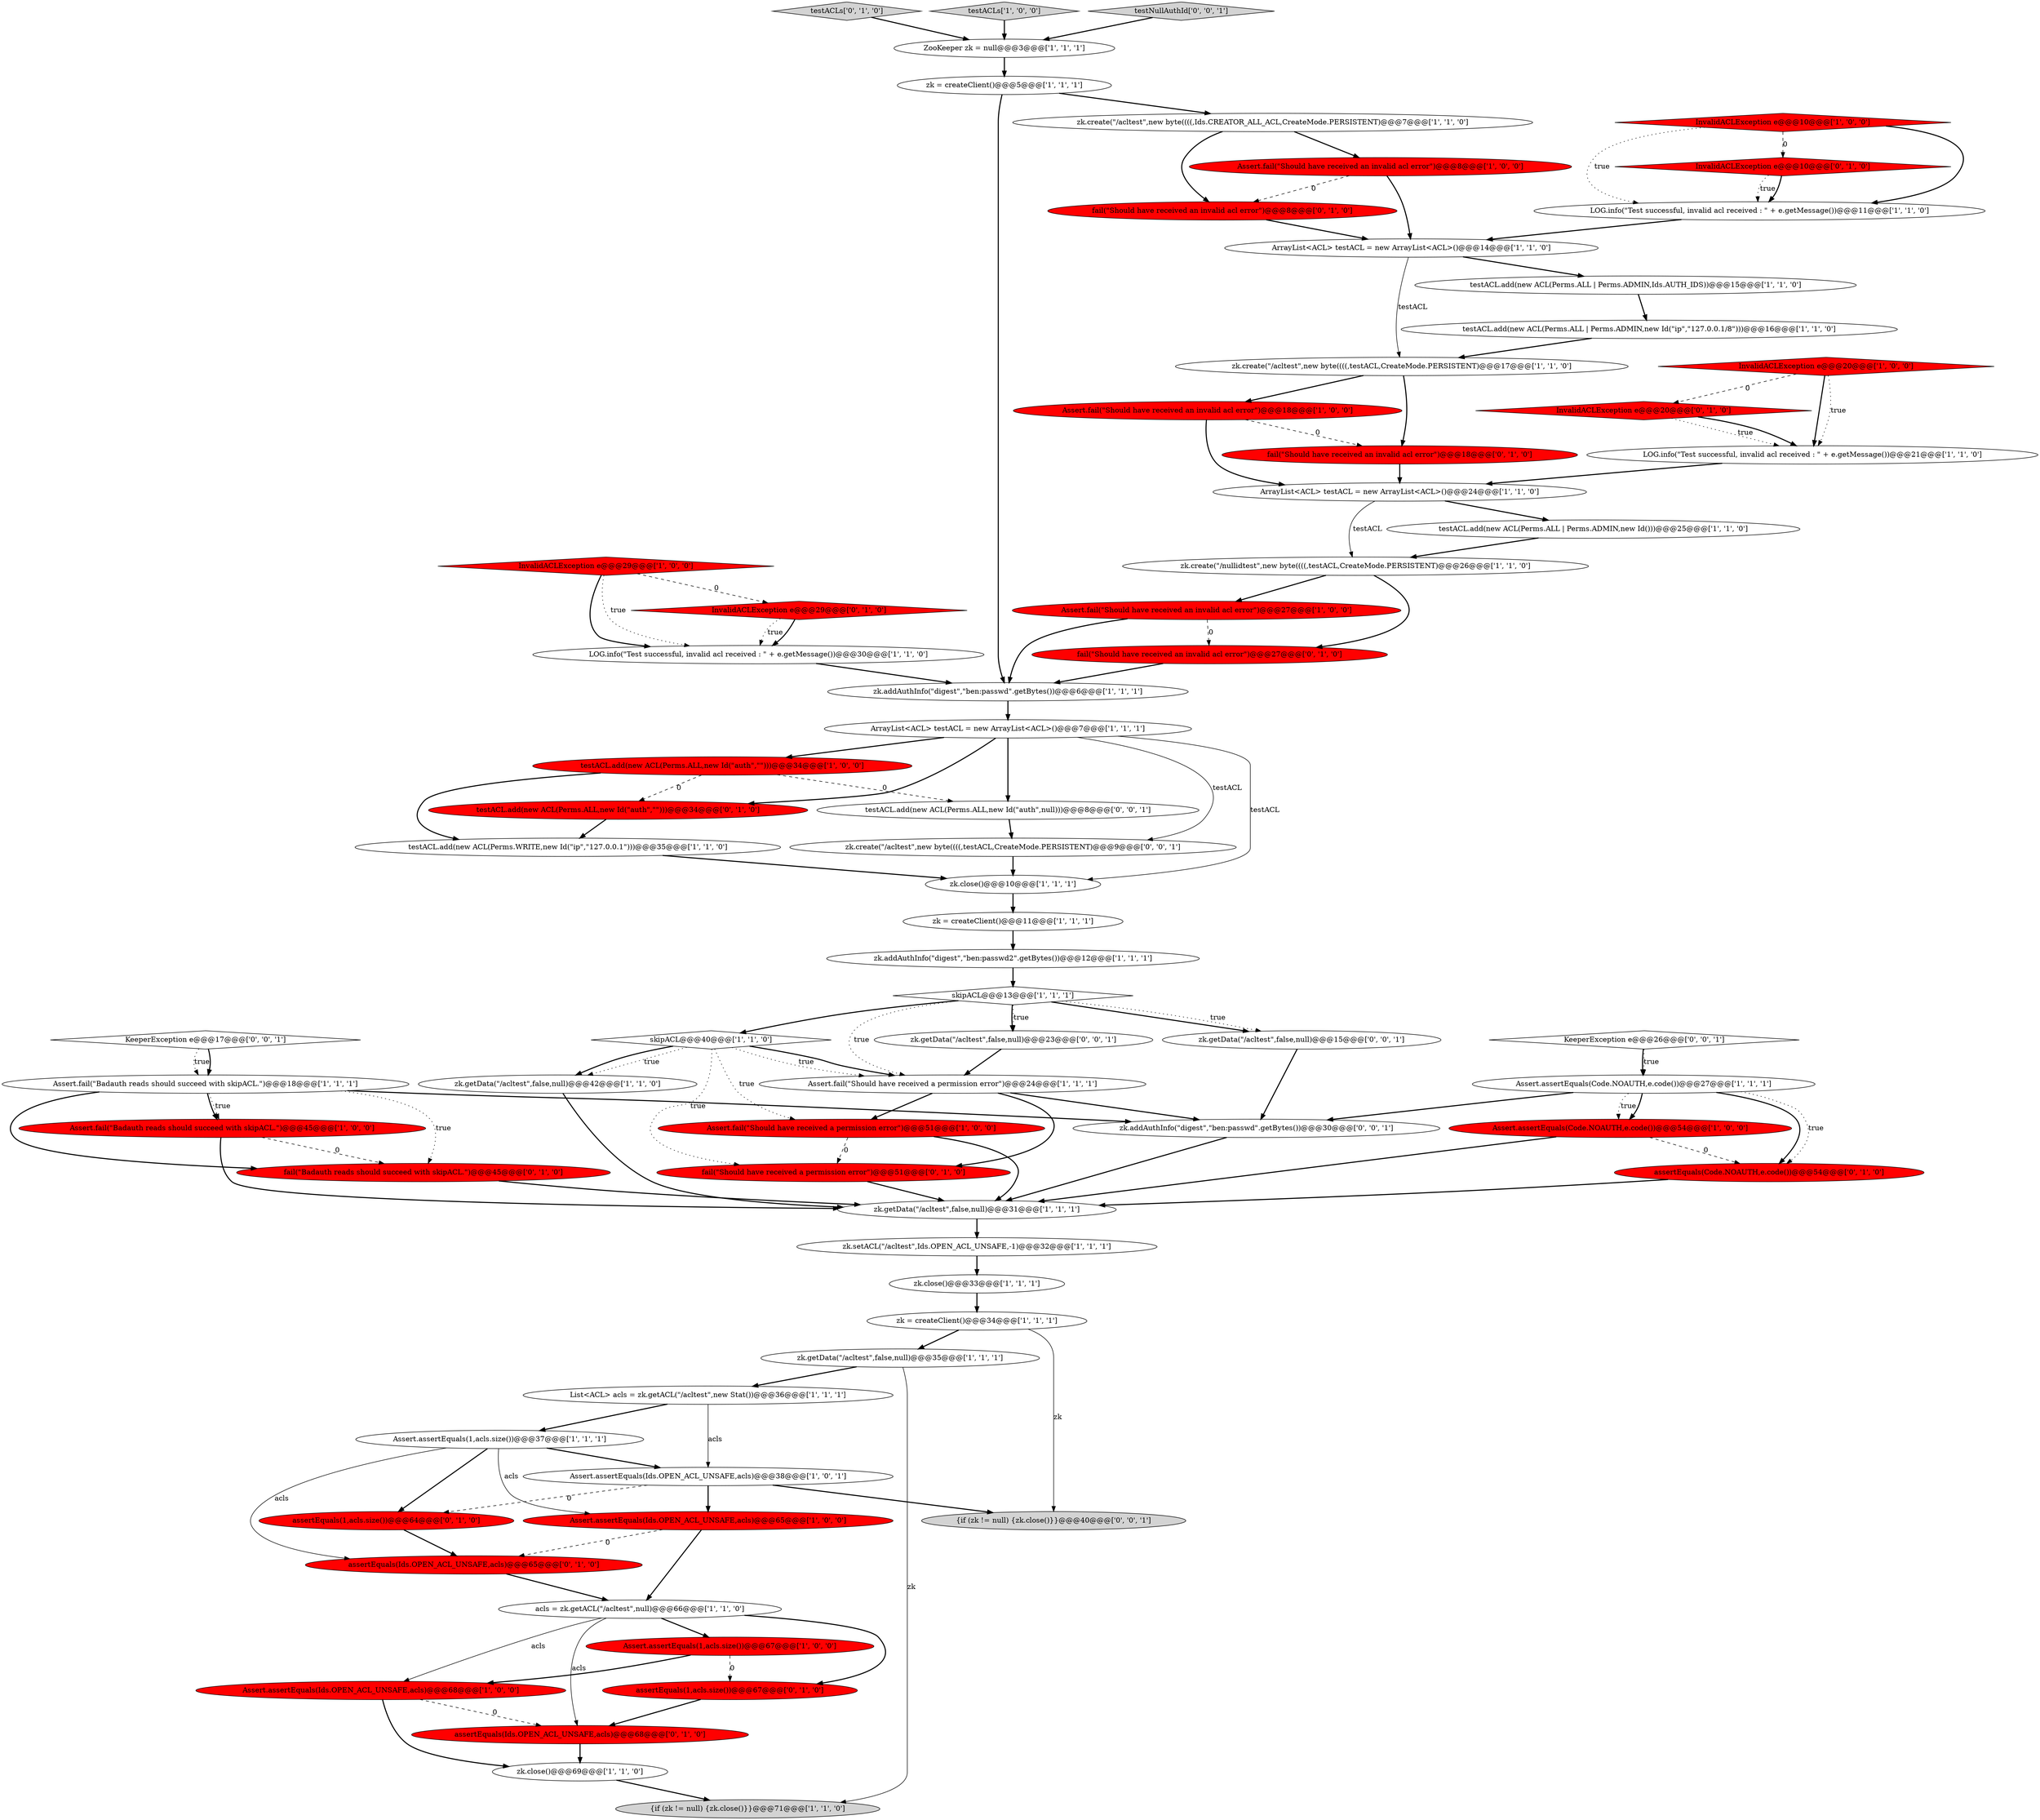 digraph {
50 [style = filled, label = "InvalidACLException e@@@10@@@['0', '1', '0']", fillcolor = red, shape = diamond image = "AAA1AAABBB2BBB"];
3 [style = filled, label = "ArrayList<ACL> testACL = new ArrayList<ACL>()@@@24@@@['1', '1', '0']", fillcolor = white, shape = ellipse image = "AAA0AAABBB1BBB"];
44 [style = filled, label = "Assert.fail(\"Badauth reads should succeed with skipACL.\")@@@18@@@['1', '1', '1']", fillcolor = white, shape = ellipse image = "AAA0AAABBB1BBB"];
16 [style = filled, label = "testACL.add(new ACL(Perms.WRITE,new Id(\"ip\",\"127.0.0.1\")))@@@35@@@['1', '1', '0']", fillcolor = white, shape = ellipse image = "AAA0AAABBB1BBB"];
59 [style = filled, label = "fail(\"Badauth reads should succeed with skipACL.\")@@@45@@@['0', '1', '0']", fillcolor = red, shape = ellipse image = "AAA1AAABBB2BBB"];
1 [style = filled, label = "Assert.assertEquals(1,acls.size())@@@67@@@['1', '0', '0']", fillcolor = red, shape = ellipse image = "AAA1AAABBB1BBB"];
49 [style = filled, label = "ArrayList<ACL> testACL = new ArrayList<ACL>()@@@14@@@['1', '1', '0']", fillcolor = white, shape = ellipse image = "AAA0AAABBB1BBB"];
22 [style = filled, label = "skipACL@@@13@@@['1', '1', '1']", fillcolor = white, shape = diamond image = "AAA0AAABBB1BBB"];
39 [style = filled, label = "testACL.add(new ACL(Perms.ALL | Perms.ADMIN,Ids.AUTH_IDS))@@@15@@@['1', '1', '0']", fillcolor = white, shape = ellipse image = "AAA0AAABBB1BBB"];
46 [style = filled, label = "LOG.info(\"Test successful, invalid acl received : \" + e.getMessage())@@@30@@@['1', '1', '0']", fillcolor = white, shape = ellipse image = "AAA0AAABBB1BBB"];
33 [style = filled, label = "zk.close()@@@69@@@['1', '1', '0']", fillcolor = white, shape = ellipse image = "AAA0AAABBB1BBB"];
42 [style = filled, label = "Assert.assertEquals(Ids.OPEN_ACL_UNSAFE,acls)@@@38@@@['1', '0', '1']", fillcolor = white, shape = ellipse image = "AAA0AAABBB1BBB"];
4 [style = filled, label = "testACL.add(new ACL(Perms.ALL | Perms.ADMIN,new Id(\"ip\",\"127.0.0.1/8\")))@@@16@@@['1', '1', '0']", fillcolor = white, shape = ellipse image = "AAA0AAABBB1BBB"];
29 [style = filled, label = "zk.addAuthInfo(\"digest\",\"ben:passwd\".getBytes())@@@6@@@['1', '1', '1']", fillcolor = white, shape = ellipse image = "AAA0AAABBB1BBB"];
14 [style = filled, label = "zk = createClient()@@@11@@@['1', '1', '1']", fillcolor = white, shape = ellipse image = "AAA0AAABBB1BBB"];
17 [style = filled, label = "zk.setACL(\"/acltest\",Ids.OPEN_ACL_UNSAFE,-1)@@@32@@@['1', '1', '1']", fillcolor = white, shape = ellipse image = "AAA0AAABBB1BBB"];
58 [style = filled, label = "fail(\"Should have received an invalid acl error\")@@@18@@@['0', '1', '0']", fillcolor = red, shape = ellipse image = "AAA1AAABBB2BBB"];
0 [style = filled, label = "zk = createClient()@@@34@@@['1', '1', '1']", fillcolor = white, shape = ellipse image = "AAA0AAABBB1BBB"];
6 [style = filled, label = "zk.getData(\"/acltest\",false,null)@@@42@@@['1', '1', '0']", fillcolor = white, shape = ellipse image = "AAA0AAABBB1BBB"];
18 [style = filled, label = "InvalidACLException e@@@20@@@['1', '0', '0']", fillcolor = red, shape = diamond image = "AAA1AAABBB1BBB"];
36 [style = filled, label = "testACL.add(new ACL(Perms.ALL | Perms.ADMIN,new Id()))@@@25@@@['1', '1', '0']", fillcolor = white, shape = ellipse image = "AAA0AAABBB1BBB"];
35 [style = filled, label = "LOG.info(\"Test successful, invalid acl received : \" + e.getMessage())@@@11@@@['1', '1', '0']", fillcolor = white, shape = ellipse image = "AAA0AAABBB1BBB"];
10 [style = filled, label = "zk.getData(\"/acltest\",false,null)@@@31@@@['1', '1', '1']", fillcolor = white, shape = ellipse image = "AAA0AAABBB1BBB"];
27 [style = filled, label = "InvalidACLException e@@@29@@@['1', '0', '0']", fillcolor = red, shape = diamond image = "AAA1AAABBB1BBB"];
38 [style = filled, label = "ArrayList<ACL> testACL = new ArrayList<ACL>()@@@7@@@['1', '1', '1']", fillcolor = white, shape = ellipse image = "AAA0AAABBB1BBB"];
73 [style = filled, label = "zk.addAuthInfo(\"digest\",\"ben:passwd\".getBytes())@@@30@@@['0', '0', '1']", fillcolor = white, shape = ellipse image = "AAA0AAABBB3BBB"];
62 [style = filled, label = "assertEquals(1,acls.size())@@@64@@@['0', '1', '0']", fillcolor = red, shape = ellipse image = "AAA1AAABBB2BBB"];
24 [style = filled, label = "Assert.fail(\"Badauth reads should succeed with skipACL.\")@@@45@@@['1', '0', '0']", fillcolor = red, shape = ellipse image = "AAA1AAABBB1BBB"];
67 [style = filled, label = "testACL.add(new ACL(Perms.ALL,new Id(\"auth\",null)))@@@8@@@['0', '0', '1']", fillcolor = white, shape = ellipse image = "AAA0AAABBB3BBB"];
28 [style = filled, label = "zk.create(\"/acltest\",new byte((((,testACL,CreateMode.PERSISTENT)@@@17@@@['1', '1', '0']", fillcolor = white, shape = ellipse image = "AAA0AAABBB1BBB"];
66 [style = filled, label = "zk.create(\"/acltest\",new byte((((,testACL,CreateMode.PERSISTENT)@@@9@@@['0', '0', '1']", fillcolor = white, shape = ellipse image = "AAA0AAABBB3BBB"];
72 [style = filled, label = "zk.getData(\"/acltest\",false,null)@@@23@@@['0', '0', '1']", fillcolor = white, shape = ellipse image = "AAA0AAABBB3BBB"];
47 [style = filled, label = "Assert.fail(\"Should have received a permission error\")@@@51@@@['1', '0', '0']", fillcolor = red, shape = ellipse image = "AAA1AAABBB1BBB"];
48 [style = filled, label = "zk.close()@@@33@@@['1', '1', '1']", fillcolor = white, shape = ellipse image = "AAA0AAABBB1BBB"];
41 [style = filled, label = "Assert.assertEquals(1,acls.size())@@@37@@@['1', '1', '1']", fillcolor = white, shape = ellipse image = "AAA0AAABBB1BBB"];
2 [style = filled, label = "zk.getData(\"/acltest\",false,null)@@@35@@@['1', '1', '1']", fillcolor = white, shape = ellipse image = "AAA0AAABBB1BBB"];
54 [style = filled, label = "assertEquals(Code.NOAUTH,e.code())@@@54@@@['0', '1', '0']", fillcolor = red, shape = ellipse image = "AAA1AAABBB2BBB"];
57 [style = filled, label = "testACLs['0', '1', '0']", fillcolor = lightgray, shape = diamond image = "AAA0AAABBB2BBB"];
9 [style = filled, label = "{if (zk != null) {zk.close()}}@@@71@@@['1', '1', '0']", fillcolor = lightgray, shape = ellipse image = "AAA0AAABBB1BBB"];
43 [style = filled, label = "zk = createClient()@@@5@@@['1', '1', '1']", fillcolor = white, shape = ellipse image = "AAA0AAABBB1BBB"];
12 [style = filled, label = "Assert.fail(\"Should have received an invalid acl error\")@@@8@@@['1', '0', '0']", fillcolor = red, shape = ellipse image = "AAA1AAABBB1BBB"];
30 [style = filled, label = "Assert.assertEquals(Ids.OPEN_ACL_UNSAFE,acls)@@@65@@@['1', '0', '0']", fillcolor = red, shape = ellipse image = "AAA1AAABBB1BBB"];
34 [style = filled, label = "ZooKeeper zk = null@@@3@@@['1', '1', '1']", fillcolor = white, shape = ellipse image = "AAA0AAABBB1BBB"];
71 [style = filled, label = "zk.getData(\"/acltest\",false,null)@@@15@@@['0', '0', '1']", fillcolor = white, shape = ellipse image = "AAA0AAABBB3BBB"];
7 [style = filled, label = "testACLs['1', '0', '0']", fillcolor = lightgray, shape = diamond image = "AAA0AAABBB1BBB"];
25 [style = filled, label = "skipACL@@@40@@@['1', '1', '0']", fillcolor = white, shape = diamond image = "AAA0AAABBB1BBB"];
60 [style = filled, label = "assertEquals(1,acls.size())@@@67@@@['0', '1', '0']", fillcolor = red, shape = ellipse image = "AAA1AAABBB2BBB"];
37 [style = filled, label = "acls = zk.getACL(\"/acltest\",null)@@@66@@@['1', '1', '0']", fillcolor = white, shape = ellipse image = "AAA0AAABBB1BBB"];
11 [style = filled, label = "List<ACL> acls = zk.getACL(\"/acltest\",new Stat())@@@36@@@['1', '1', '1']", fillcolor = white, shape = ellipse image = "AAA0AAABBB1BBB"];
32 [style = filled, label = "Assert.assertEquals(Ids.OPEN_ACL_UNSAFE,acls)@@@68@@@['1', '0', '0']", fillcolor = red, shape = ellipse image = "AAA1AAABBB1BBB"];
45 [style = filled, label = "Assert.fail(\"Should have received an invalid acl error\")@@@18@@@['1', '0', '0']", fillcolor = red, shape = ellipse image = "AAA1AAABBB1BBB"];
23 [style = filled, label = "Assert.assertEquals(Code.NOAUTH,e.code())@@@54@@@['1', '0', '0']", fillcolor = red, shape = ellipse image = "AAA1AAABBB1BBB"];
15 [style = filled, label = "Assert.assertEquals(Code.NOAUTH,e.code())@@@27@@@['1', '1', '1']", fillcolor = white, shape = ellipse image = "AAA0AAABBB1BBB"];
13 [style = filled, label = "Assert.fail(\"Should have received an invalid acl error\")@@@27@@@['1', '0', '0']", fillcolor = red, shape = ellipse image = "AAA1AAABBB1BBB"];
51 [style = filled, label = "testACL.add(new ACL(Perms.ALL,new Id(\"auth\",\"\")))@@@34@@@['0', '1', '0']", fillcolor = red, shape = ellipse image = "AAA1AAABBB2BBB"];
20 [style = filled, label = "zk.addAuthInfo(\"digest\",\"ben:passwd2\".getBytes())@@@12@@@['1', '1', '1']", fillcolor = white, shape = ellipse image = "AAA0AAABBB1BBB"];
52 [style = filled, label = "assertEquals(Ids.OPEN_ACL_UNSAFE,acls)@@@65@@@['0', '1', '0']", fillcolor = red, shape = ellipse image = "AAA1AAABBB2BBB"];
64 [style = filled, label = "fail(\"Should have received a permission error\")@@@51@@@['0', '1', '0']", fillcolor = red, shape = ellipse image = "AAA1AAABBB2BBB"];
40 [style = filled, label = "zk.create(\"/nullidtest\",new byte((((,testACL,CreateMode.PERSISTENT)@@@26@@@['1', '1', '0']", fillcolor = white, shape = ellipse image = "AAA0AAABBB1BBB"];
55 [style = filled, label = "InvalidACLException e@@@20@@@['0', '1', '0']", fillcolor = red, shape = diamond image = "AAA1AAABBB2BBB"];
61 [style = filled, label = "InvalidACLException e@@@29@@@['0', '1', '0']", fillcolor = red, shape = diamond image = "AAA1AAABBB2BBB"];
68 [style = filled, label = "testNullAuthId['0', '0', '1']", fillcolor = lightgray, shape = diamond image = "AAA0AAABBB3BBB"];
56 [style = filled, label = "assertEquals(Ids.OPEN_ACL_UNSAFE,acls)@@@68@@@['0', '1', '0']", fillcolor = red, shape = ellipse image = "AAA1AAABBB2BBB"];
21 [style = filled, label = "zk.close()@@@10@@@['1', '1', '1']", fillcolor = white, shape = ellipse image = "AAA0AAABBB1BBB"];
31 [style = filled, label = "LOG.info(\"Test successful, invalid acl received : \" + e.getMessage())@@@21@@@['1', '1', '0']", fillcolor = white, shape = ellipse image = "AAA0AAABBB1BBB"];
65 [style = filled, label = "{if (zk != null) {zk.close()}}@@@40@@@['0', '0', '1']", fillcolor = lightgray, shape = ellipse image = "AAA0AAABBB3BBB"];
19 [style = filled, label = "zk.create(\"/acltest\",new byte((((,Ids.CREATOR_ALL_ACL,CreateMode.PERSISTENT)@@@7@@@['1', '1', '0']", fillcolor = white, shape = ellipse image = "AAA0AAABBB1BBB"];
53 [style = filled, label = "fail(\"Should have received an invalid acl error\")@@@8@@@['0', '1', '0']", fillcolor = red, shape = ellipse image = "AAA1AAABBB2BBB"];
5 [style = filled, label = "Assert.fail(\"Should have received a permission error\")@@@24@@@['1', '1', '1']", fillcolor = white, shape = ellipse image = "AAA0AAABBB1BBB"];
69 [style = filled, label = "KeeperException e@@@17@@@['0', '0', '1']", fillcolor = white, shape = diamond image = "AAA0AAABBB3BBB"];
26 [style = filled, label = "InvalidACLException e@@@10@@@['1', '0', '0']", fillcolor = red, shape = diamond image = "AAA1AAABBB1BBB"];
8 [style = filled, label = "testACL.add(new ACL(Perms.ALL,new Id(\"auth\",\"\")))@@@34@@@['1', '0', '0']", fillcolor = red, shape = ellipse image = "AAA1AAABBB1BBB"];
70 [style = filled, label = "KeeperException e@@@26@@@['0', '0', '1']", fillcolor = white, shape = diamond image = "AAA0AAABBB3BBB"];
63 [style = filled, label = "fail(\"Should have received an invalid acl error\")@@@27@@@['0', '1', '0']", fillcolor = red, shape = ellipse image = "AAA1AAABBB2BBB"];
8->16 [style = bold, label=""];
61->46 [style = dotted, label="true"];
38->51 [style = bold, label=""];
15->54 [style = bold, label=""];
10->17 [style = bold, label=""];
47->10 [style = bold, label=""];
44->24 [style = dotted, label="true"];
61->46 [style = bold, label=""];
58->3 [style = bold, label=""];
25->6 [style = bold, label=""];
40->13 [style = bold, label=""];
55->31 [style = dotted, label="true"];
18->55 [style = dashed, label="0"];
57->34 [style = bold, label=""];
43->19 [style = bold, label=""];
26->50 [style = dashed, label="0"];
41->30 [style = solid, label="acls"];
30->52 [style = dashed, label="0"];
3->36 [style = bold, label=""];
49->39 [style = bold, label=""];
37->60 [style = bold, label=""];
8->51 [style = dashed, label="0"];
73->10 [style = bold, label=""];
26->35 [style = bold, label=""];
40->63 [style = bold, label=""];
70->15 [style = bold, label=""];
25->47 [style = dotted, label="true"];
43->29 [style = bold, label=""];
22->71 [style = bold, label=""];
45->58 [style = dashed, label="0"];
55->31 [style = bold, label=""];
14->20 [style = bold, label=""];
28->45 [style = bold, label=""];
24->10 [style = bold, label=""];
18->31 [style = bold, label=""];
22->25 [style = bold, label=""];
19->12 [style = bold, label=""];
2->9 [style = solid, label="zk"];
44->73 [style = bold, label=""];
24->59 [style = dashed, label="0"];
52->37 [style = bold, label=""];
37->1 [style = bold, label=""];
69->44 [style = dotted, label="true"];
68->34 [style = bold, label=""];
27->61 [style = dashed, label="0"];
0->65 [style = solid, label="zk"];
51->16 [style = bold, label=""];
41->52 [style = solid, label="acls"];
39->4 [style = bold, label=""];
50->35 [style = dotted, label="true"];
5->73 [style = bold, label=""];
25->5 [style = dotted, label="true"];
27->46 [style = bold, label=""];
64->10 [style = bold, label=""];
22->71 [style = dotted, label="true"];
25->6 [style = dotted, label="true"];
23->10 [style = bold, label=""];
1->32 [style = bold, label=""];
29->38 [style = bold, label=""];
59->10 [style = bold, label=""];
25->64 [style = dotted, label="true"];
31->3 [style = bold, label=""];
63->29 [style = bold, label=""];
56->33 [style = bold, label=""];
38->66 [style = solid, label="testACL"];
60->56 [style = bold, label=""];
42->62 [style = dashed, label="0"];
36->40 [style = bold, label=""];
67->66 [style = bold, label=""];
47->64 [style = dashed, label="0"];
15->54 [style = dotted, label="true"];
11->42 [style = solid, label="acls"];
35->49 [style = bold, label=""];
42->65 [style = bold, label=""];
8->67 [style = dashed, label="0"];
32->33 [style = bold, label=""];
46->29 [style = bold, label=""];
12->53 [style = dashed, label="0"];
22->5 [style = dotted, label="true"];
12->49 [style = bold, label=""];
11->41 [style = bold, label=""];
38->21 [style = solid, label="testACL"];
71->73 [style = bold, label=""];
37->56 [style = solid, label="acls"];
19->53 [style = bold, label=""];
27->46 [style = dotted, label="true"];
6->10 [style = bold, label=""];
66->21 [style = bold, label=""];
49->28 [style = solid, label="testACL"];
44->59 [style = dotted, label="true"];
22->72 [style = bold, label=""];
54->10 [style = bold, label=""];
25->5 [style = bold, label=""];
13->63 [style = dashed, label="0"];
38->8 [style = bold, label=""];
50->35 [style = bold, label=""];
26->35 [style = dotted, label="true"];
15->23 [style = dotted, label="true"];
44->24 [style = bold, label=""];
3->40 [style = solid, label="testACL"];
37->32 [style = solid, label="acls"];
34->43 [style = bold, label=""];
2->11 [style = bold, label=""];
41->62 [style = bold, label=""];
38->67 [style = bold, label=""];
28->58 [style = bold, label=""];
22->72 [style = dotted, label="true"];
21->14 [style = bold, label=""];
15->23 [style = bold, label=""];
45->3 [style = bold, label=""];
62->52 [style = bold, label=""];
0->2 [style = bold, label=""];
1->60 [style = dashed, label="0"];
30->37 [style = bold, label=""];
33->9 [style = bold, label=""];
72->5 [style = bold, label=""];
4->28 [style = bold, label=""];
48->0 [style = bold, label=""];
69->44 [style = bold, label=""];
20->22 [style = bold, label=""];
5->47 [style = bold, label=""];
53->49 [style = bold, label=""];
23->54 [style = dashed, label="0"];
13->29 [style = bold, label=""];
7->34 [style = bold, label=""];
70->15 [style = dotted, label="true"];
32->56 [style = dashed, label="0"];
42->30 [style = bold, label=""];
16->21 [style = bold, label=""];
17->48 [style = bold, label=""];
18->31 [style = dotted, label="true"];
15->73 [style = bold, label=""];
5->64 [style = bold, label=""];
44->59 [style = bold, label=""];
41->42 [style = bold, label=""];
}
